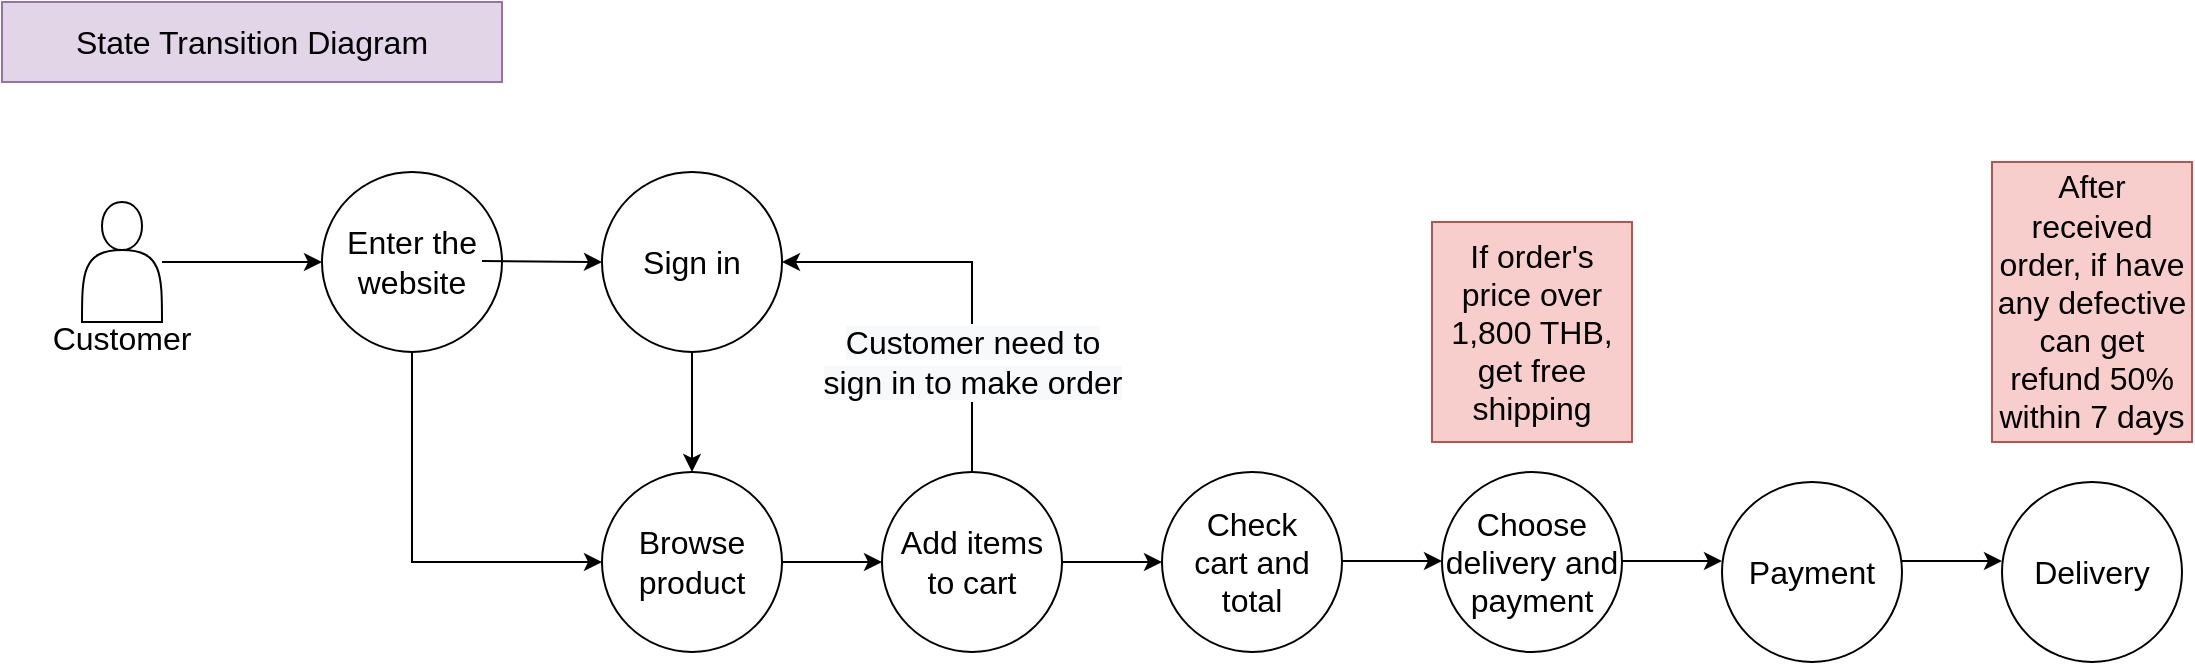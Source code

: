 <mxfile version="15.5.9" type="device"><diagram id="CCTcHmWnetuYOFiU4thy" name="Page-1"><mxGraphModel dx="868" dy="425" grid="1" gridSize="10" guides="1" tooltips="1" connect="1" arrows="1" fold="1" page="1" pageScale="1" pageWidth="850" pageHeight="1100" math="0" shadow="0"><root><mxCell id="0"/><mxCell id="1" parent="0"/><mxCell id="j1swNzeptJUMp9gHlZEs-1" value="&lt;font style=&quot;font-size: 16px&quot;&gt;State Transition Diagram&lt;/font&gt;" style="text;html=1;strokeColor=#9673a6;fillColor=#e1d5e7;align=center;verticalAlign=middle;whiteSpace=wrap;rounded=0;" vertex="1" parent="1"><mxGeometry x="40" y="40" width="250" height="40" as="geometry"/></mxCell><mxCell id="j1swNzeptJUMp9gHlZEs-3" value="&lt;br&gt;&lt;br&gt;&lt;br&gt;&lt;br&gt;Customer" style="shape=actor;whiteSpace=wrap;html=1;fontSize=16;" vertex="1" parent="1"><mxGeometry x="80" y="140" width="40" height="60" as="geometry"/></mxCell><mxCell id="j1swNzeptJUMp9gHlZEs-4" value="Enter the website" style="ellipse;whiteSpace=wrap;html=1;aspect=fixed;fontSize=16;" vertex="1" parent="1"><mxGeometry x="200" y="125" width="90" height="90" as="geometry"/></mxCell><mxCell id="j1swNzeptJUMp9gHlZEs-5" value="Sign in" style="ellipse;whiteSpace=wrap;html=1;aspect=fixed;fontSize=16;" vertex="1" parent="1"><mxGeometry x="340" y="125" width="90" height="90" as="geometry"/></mxCell><mxCell id="j1swNzeptJUMp9gHlZEs-6" value="Browse product" style="ellipse;whiteSpace=wrap;html=1;aspect=fixed;fontSize=16;" vertex="1" parent="1"><mxGeometry x="340" y="275" width="90" height="90" as="geometry"/></mxCell><mxCell id="j1swNzeptJUMp9gHlZEs-7" value="Add items&lt;br&gt;to cart" style="ellipse;whiteSpace=wrap;html=1;aspect=fixed;fontSize=16;" vertex="1" parent="1"><mxGeometry x="480" y="275" width="90" height="90" as="geometry"/></mxCell><mxCell id="j1swNzeptJUMp9gHlZEs-8" value="Check &lt;br&gt;cart and total" style="ellipse;whiteSpace=wrap;html=1;aspect=fixed;fontSize=16;" vertex="1" parent="1"><mxGeometry x="620" y="275" width="90" height="90" as="geometry"/></mxCell><mxCell id="j1swNzeptJUMp9gHlZEs-9" value="" style="endArrow=classic;html=1;rounded=0;fontSize=16;entryX=0;entryY=0.5;entryDx=0;entryDy=0;" edge="1" parent="1" source="j1swNzeptJUMp9gHlZEs-3" target="j1swNzeptJUMp9gHlZEs-4"><mxGeometry width="50" height="50" relative="1" as="geometry"><mxPoint x="400" y="200" as="sourcePoint"/><mxPoint x="450" y="150" as="targetPoint"/></mxGeometry></mxCell><mxCell id="j1swNzeptJUMp9gHlZEs-10" value="" style="endArrow=classic;html=1;rounded=0;fontSize=16;" edge="1" parent="1"><mxGeometry width="50" height="50" relative="1" as="geometry"><mxPoint x="280" y="169.5" as="sourcePoint"/><mxPoint x="340" y="170" as="targetPoint"/></mxGeometry></mxCell><mxCell id="j1swNzeptJUMp9gHlZEs-11" value="" style="endArrow=classic;html=1;rounded=0;fontSize=16;exitX=0.5;exitY=1;exitDx=0;exitDy=0;entryX=0;entryY=0.5;entryDx=0;entryDy=0;edgeStyle=orthogonalEdgeStyle;" edge="1" parent="1" source="j1swNzeptJUMp9gHlZEs-4" target="j1swNzeptJUMp9gHlZEs-6"><mxGeometry width="50" height="50" relative="1" as="geometry"><mxPoint x="400" y="200" as="sourcePoint"/><mxPoint x="450" y="150" as="targetPoint"/></mxGeometry></mxCell><mxCell id="j1swNzeptJUMp9gHlZEs-12" value="" style="endArrow=classic;html=1;rounded=0;fontSize=16;exitX=0.5;exitY=1;exitDx=0;exitDy=0;entryX=0.5;entryY=0;entryDx=0;entryDy=0;" edge="1" parent="1" source="j1swNzeptJUMp9gHlZEs-5" target="j1swNzeptJUMp9gHlZEs-6"><mxGeometry width="50" height="50" relative="1" as="geometry"><mxPoint x="400" y="200" as="sourcePoint"/><mxPoint x="450" y="150" as="targetPoint"/></mxGeometry></mxCell><mxCell id="j1swNzeptJUMp9gHlZEs-13" value="" style="endArrow=classic;html=1;rounded=0;fontSize=16;exitX=1;exitY=0.5;exitDx=0;exitDy=0;entryX=0;entryY=0.5;entryDx=0;entryDy=0;" edge="1" parent="1" source="j1swNzeptJUMp9gHlZEs-6" target="j1swNzeptJUMp9gHlZEs-7"><mxGeometry width="50" height="50" relative="1" as="geometry"><mxPoint x="400" y="200" as="sourcePoint"/><mxPoint x="450" y="150" as="targetPoint"/></mxGeometry></mxCell><mxCell id="j1swNzeptJUMp9gHlZEs-14" value="" style="endArrow=classic;html=1;rounded=0;fontSize=16;exitX=0.5;exitY=0;exitDx=0;exitDy=0;entryX=1;entryY=0.5;entryDx=0;entryDy=0;edgeStyle=orthogonalEdgeStyle;" edge="1" parent="1" source="j1swNzeptJUMp9gHlZEs-7" target="j1swNzeptJUMp9gHlZEs-5"><mxGeometry width="50" height="50" relative="1" as="geometry"><mxPoint x="400" y="200" as="sourcePoint"/><mxPoint x="450" y="150" as="targetPoint"/></mxGeometry></mxCell><mxCell id="j1swNzeptJUMp9gHlZEs-25" value="&lt;span style=&quot;background-color: rgb(248 , 249 , 250)&quot;&gt;Customer need to &lt;br&gt;sign in to make order&lt;/span&gt;" style="edgeLabel;html=1;align=center;verticalAlign=middle;resizable=0;points=[];fontSize=16;" vertex="1" connectable="0" parent="j1swNzeptJUMp9gHlZEs-14"><mxGeometry x="-0.06" y="2" relative="1" as="geometry"><mxPoint x="2" y="39" as="offset"/></mxGeometry></mxCell><mxCell id="j1swNzeptJUMp9gHlZEs-15" value="" style="endArrow=classic;html=1;rounded=0;fontSize=16;exitX=1;exitY=0.5;exitDx=0;exitDy=0;entryX=0;entryY=0.5;entryDx=0;entryDy=0;" edge="1" parent="1" source="j1swNzeptJUMp9gHlZEs-7" target="j1swNzeptJUMp9gHlZEs-8"><mxGeometry width="50" height="50" relative="1" as="geometry"><mxPoint x="400" y="200" as="sourcePoint"/><mxPoint x="450" y="150" as="targetPoint"/></mxGeometry></mxCell><mxCell id="j1swNzeptJUMp9gHlZEs-16" value="Choose delivery and payment" style="ellipse;whiteSpace=wrap;html=1;aspect=fixed;fontSize=16;" vertex="1" parent="1"><mxGeometry x="760" y="275" width="90" height="90" as="geometry"/></mxCell><mxCell id="j1swNzeptJUMp9gHlZEs-18" value="Payment" style="ellipse;whiteSpace=wrap;html=1;aspect=fixed;fontSize=16;" vertex="1" parent="1"><mxGeometry x="900" y="280" width="90" height="90" as="geometry"/></mxCell><mxCell id="j1swNzeptJUMp9gHlZEs-19" value="Delivery" style="ellipse;whiteSpace=wrap;html=1;aspect=fixed;fontSize=16;" vertex="1" parent="1"><mxGeometry x="1040" y="280" width="90" height="90" as="geometry"/></mxCell><mxCell id="j1swNzeptJUMp9gHlZEs-20" value="" style="endArrow=classic;html=1;rounded=0;fontSize=16;exitX=1;exitY=0.5;exitDx=0;exitDy=0;entryX=0;entryY=0.5;entryDx=0;entryDy=0;" edge="1" parent="1"><mxGeometry width="50" height="50" relative="1" as="geometry"><mxPoint x="710" y="319.5" as="sourcePoint"/><mxPoint x="760" y="319.5" as="targetPoint"/></mxGeometry></mxCell><mxCell id="j1swNzeptJUMp9gHlZEs-21" value="" style="endArrow=classic;html=1;rounded=0;fontSize=16;exitX=1;exitY=0.5;exitDx=0;exitDy=0;entryX=0;entryY=0.5;entryDx=0;entryDy=0;" edge="1" parent="1"><mxGeometry width="50" height="50" relative="1" as="geometry"><mxPoint x="850" y="319.5" as="sourcePoint"/><mxPoint x="900" y="319.5" as="targetPoint"/></mxGeometry></mxCell><mxCell id="j1swNzeptJUMp9gHlZEs-22" value="" style="endArrow=classic;html=1;rounded=0;fontSize=16;exitX=1;exitY=0.5;exitDx=0;exitDy=0;entryX=0;entryY=0.5;entryDx=0;entryDy=0;" edge="1" parent="1"><mxGeometry width="50" height="50" relative="1" as="geometry"><mxPoint x="990" y="319.5" as="sourcePoint"/><mxPoint x="1040" y="319.5" as="targetPoint"/></mxGeometry></mxCell><mxCell id="j1swNzeptJUMp9gHlZEs-23" value="If order's price over 1,800 THB, get free shipping" style="text;html=1;strokeColor=#b85450;fillColor=#f8cecc;align=center;verticalAlign=middle;whiteSpace=wrap;rounded=0;fontSize=16;" vertex="1" parent="1"><mxGeometry x="755" y="150" width="100" height="110" as="geometry"/></mxCell><mxCell id="j1swNzeptJUMp9gHlZEs-26" value="After received order, if have any defective can get refund 50% within 7 days" style="text;html=1;strokeColor=#b85450;fillColor=#f8cecc;align=center;verticalAlign=middle;whiteSpace=wrap;rounded=0;fontSize=16;" vertex="1" parent="1"><mxGeometry x="1035" y="120" width="100" height="140" as="geometry"/></mxCell></root></mxGraphModel></diagram></mxfile>